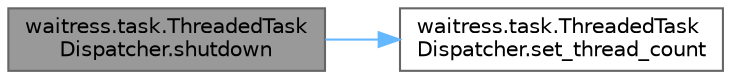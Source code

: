 digraph "waitress.task.ThreadedTaskDispatcher.shutdown"
{
 // LATEX_PDF_SIZE
  bgcolor="transparent";
  edge [fontname=Helvetica,fontsize=10,labelfontname=Helvetica,labelfontsize=10];
  node [fontname=Helvetica,fontsize=10,shape=box,height=0.2,width=0.4];
  rankdir="LR";
  Node1 [id="Node000001",label="waitress.task.ThreadedTask\lDispatcher.shutdown",height=0.2,width=0.4,color="gray40", fillcolor="grey60", style="filled", fontcolor="black",tooltip=" "];
  Node1 -> Node2 [id="edge1_Node000001_Node000002",color="steelblue1",style="solid",tooltip=" "];
  Node2 [id="Node000002",label="waitress.task.ThreadedTask\lDispatcher.set_thread_count",height=0.2,width=0.4,color="grey40", fillcolor="white", style="filled",URL="$classwaitress_1_1task_1_1_threaded_task_dispatcher.html#aee049c691d8a6c74f282cf70f9d4cd26",tooltip=" "];
}

